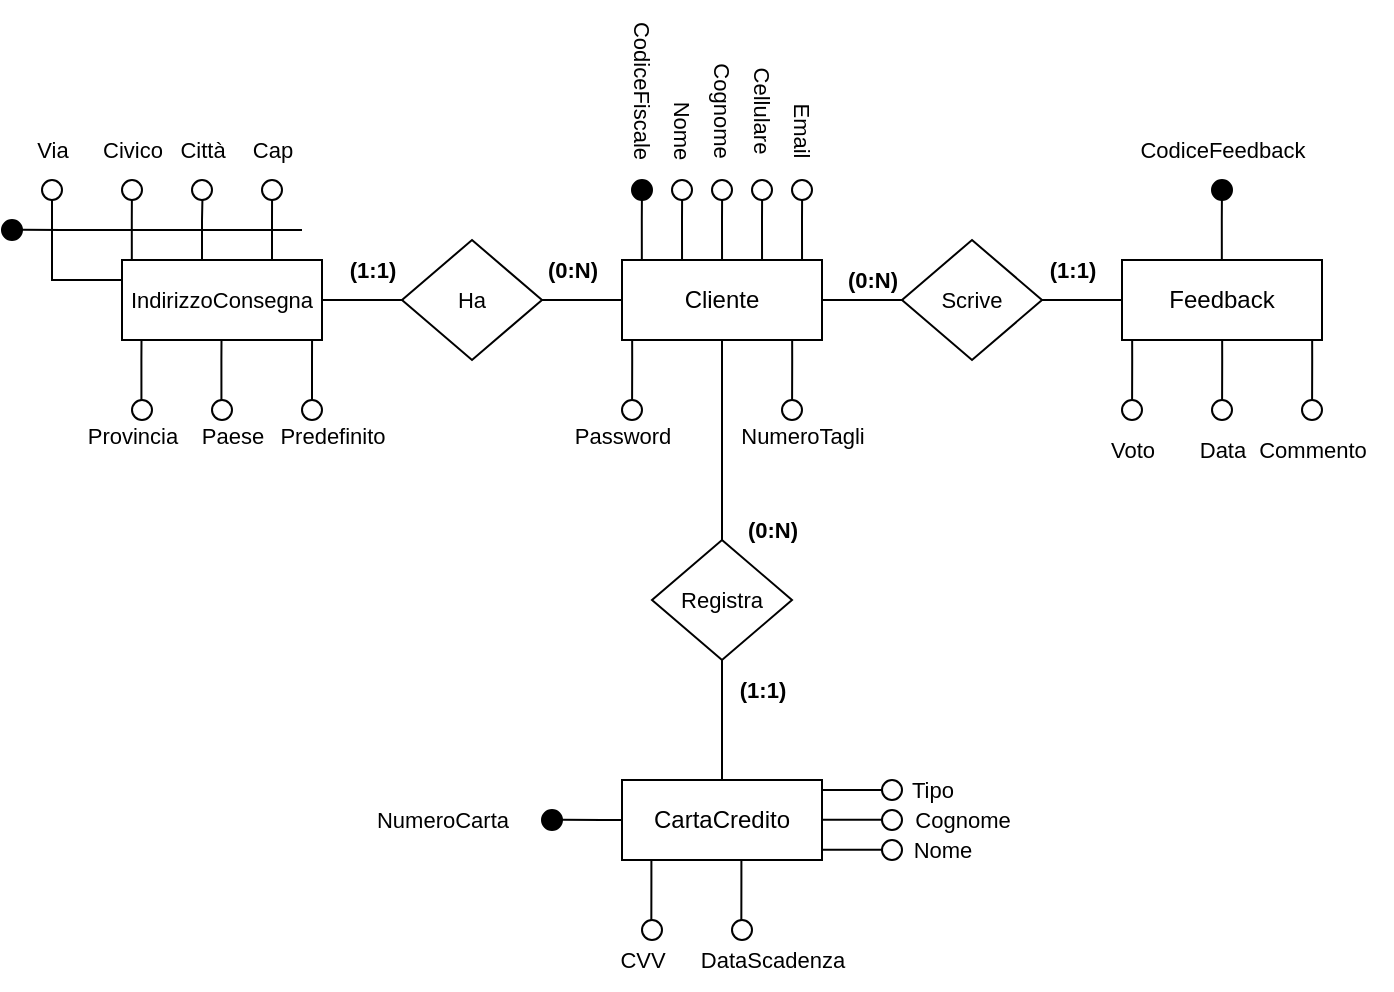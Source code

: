 <mxfile version="25.0.3">
  <diagram name="Page-1" id="EHbDZYoHjk3vQe8Ejhvv">
    <mxGraphModel dx="1175" dy="612" grid="1" gridSize="10" guides="1" tooltips="1" connect="1" arrows="1" fold="1" page="1" pageScale="1" pageWidth="850" pageHeight="1100" math="0" shadow="0">
      <root>
        <mxCell id="0" />
        <mxCell id="1" parent="0" />
        <mxCell id="3pYKi4AClHYdLQsbnEup-11" style="edgeStyle=orthogonalEdgeStyle;shape=connector;rounded=0;orthogonalLoop=1;jettySize=auto;html=1;exitX=0.5;exitY=1;exitDx=0;exitDy=0;entryX=0.5;entryY=0;entryDx=0;entryDy=0;strokeColor=default;align=center;verticalAlign=middle;fontFamily=Helvetica;fontSize=11;fontColor=default;labelBackgroundColor=default;endArrow=none;endFill=0;" parent="1" source="3pYKi4AClHYdLQsbnEup-1" target="3pYKi4AClHYdLQsbnEup-8" edge="1">
          <mxGeometry relative="1" as="geometry" />
        </mxCell>
        <mxCell id="3pYKi4AClHYdLQsbnEup-13" style="edgeStyle=orthogonalEdgeStyle;shape=connector;rounded=0;orthogonalLoop=1;jettySize=auto;html=1;exitX=1;exitY=0.5;exitDx=0;exitDy=0;entryX=0;entryY=0.5;entryDx=0;entryDy=0;strokeColor=default;align=center;verticalAlign=middle;fontFamily=Helvetica;fontSize=11;fontColor=default;labelBackgroundColor=default;endArrow=none;endFill=0;" parent="1" source="3pYKi4AClHYdLQsbnEup-1" target="3pYKi4AClHYdLQsbnEup-7" edge="1">
          <mxGeometry relative="1" as="geometry" />
        </mxCell>
        <mxCell id="3pYKi4AClHYdLQsbnEup-1" value="Cliente" style="whiteSpace=wrap;html=1;align=center;" parent="1" vertex="1">
          <mxGeometry x="320" y="200" width="100" height="40" as="geometry" />
        </mxCell>
        <mxCell id="3pYKi4AClHYdLQsbnEup-14" style="edgeStyle=orthogonalEdgeStyle;shape=connector;rounded=0;orthogonalLoop=1;jettySize=auto;html=1;exitX=0;exitY=0.5;exitDx=0;exitDy=0;entryX=1;entryY=0.5;entryDx=0;entryDy=0;strokeColor=default;align=center;verticalAlign=middle;fontFamily=Helvetica;fontSize=11;fontColor=default;labelBackgroundColor=default;endArrow=none;endFill=0;" parent="1" source="3pYKi4AClHYdLQsbnEup-3" target="3pYKi4AClHYdLQsbnEup-7" edge="1">
          <mxGeometry relative="1" as="geometry" />
        </mxCell>
        <mxCell id="3pYKi4AClHYdLQsbnEup-3" value="Feedback" style="whiteSpace=wrap;html=1;align=center;" parent="1" vertex="1">
          <mxGeometry x="570" y="200" width="100" height="40" as="geometry" />
        </mxCell>
        <mxCell id="3pYKi4AClHYdLQsbnEup-114" style="edgeStyle=orthogonalEdgeStyle;shape=connector;rounded=0;orthogonalLoop=1;jettySize=auto;html=1;strokeColor=default;align=center;verticalAlign=middle;fontFamily=Helvetica;fontSize=11;fontColor=default;labelBackgroundColor=default;endArrow=none;endFill=0;" parent="1" edge="1">
          <mxGeometry relative="1" as="geometry">
            <mxPoint x="450.0" y="465" as="targetPoint" />
            <mxPoint x="420" y="465" as="sourcePoint" />
          </mxGeometry>
        </mxCell>
        <mxCell id="3pYKi4AClHYdLQsbnEup-5" value="CartaCredito" style="whiteSpace=wrap;html=1;align=center;" parent="1" vertex="1">
          <mxGeometry x="320" y="460" width="100" height="40" as="geometry" />
        </mxCell>
        <mxCell id="3pYKi4AClHYdLQsbnEup-16" style="edgeStyle=orthogonalEdgeStyle;shape=connector;rounded=0;orthogonalLoop=1;jettySize=auto;html=1;exitX=1;exitY=0.5;exitDx=0;exitDy=0;entryX=0;entryY=0.5;entryDx=0;entryDy=0;strokeColor=default;align=center;verticalAlign=middle;fontFamily=Helvetica;fontSize=11;fontColor=default;labelBackgroundColor=default;endArrow=none;endFill=0;" parent="1" source="3pYKi4AClHYdLQsbnEup-6" target="3pYKi4AClHYdLQsbnEup-9" edge="1">
          <mxGeometry relative="1" as="geometry" />
        </mxCell>
        <mxCell id="3pYKi4AClHYdLQsbnEup-34" style="edgeStyle=orthogonalEdgeStyle;shape=connector;rounded=0;orthogonalLoop=1;jettySize=auto;html=1;exitX=0.25;exitY=0;exitDx=0;exitDy=0;strokeColor=default;align=center;verticalAlign=middle;fontFamily=Helvetica;fontSize=11;fontColor=default;labelBackgroundColor=default;endArrow=none;endFill=0;" parent="1" edge="1">
          <mxGeometry relative="1" as="geometry">
            <mxPoint x="74.94" y="170" as="targetPoint" />
            <mxPoint x="74.91" y="200" as="sourcePoint" />
            <Array as="points">
              <mxPoint x="74.91" y="180" />
              <mxPoint x="74.91" y="180" />
            </Array>
          </mxGeometry>
        </mxCell>
        <mxCell id="3pYKi4AClHYdLQsbnEup-44" style="edgeStyle=orthogonalEdgeStyle;shape=connector;rounded=0;orthogonalLoop=1;jettySize=auto;html=1;strokeColor=default;align=center;verticalAlign=middle;fontFamily=Helvetica;fontSize=11;fontColor=default;labelBackgroundColor=default;endArrow=none;endFill=0;" parent="1" edge="1">
          <mxGeometry relative="1" as="geometry">
            <mxPoint x="20" y="184.89" as="targetPoint" />
            <mxPoint x="160" y="185" as="sourcePoint" />
            <Array as="points">
              <mxPoint x="40" y="184.97" />
              <mxPoint x="40" y="184.97" />
            </Array>
          </mxGeometry>
        </mxCell>
        <mxCell id="oQ1-Iz_HOix8qJLQx5Vo-3" style="edgeStyle=orthogonalEdgeStyle;shape=connector;rounded=0;orthogonalLoop=1;jettySize=auto;html=1;exitX=0;exitY=0.25;exitDx=0;exitDy=0;entryX=0.5;entryY=1;entryDx=0;entryDy=0;strokeColor=default;align=center;verticalAlign=middle;fontFamily=Helvetica;fontSize=11;fontColor=default;labelBackgroundColor=default;endArrow=none;endFill=0;" edge="1" parent="1" source="3pYKi4AClHYdLQsbnEup-6" target="oQ1-Iz_HOix8qJLQx5Vo-2">
          <mxGeometry relative="1" as="geometry" />
        </mxCell>
        <mxCell id="3pYKi4AClHYdLQsbnEup-6" value="&lt;font style=&quot;font-size: 11px;&quot;&gt;IndirizzoConsegna&lt;/font&gt;" style="whiteSpace=wrap;html=1;align=center;" parent="1" vertex="1">
          <mxGeometry x="70" y="200" width="100" height="40" as="geometry" />
        </mxCell>
        <mxCell id="3pYKi4AClHYdLQsbnEup-7" value="Scrive" style="shape=rhombus;perimeter=rhombusPerimeter;whiteSpace=wrap;html=1;align=center;fontFamily=Helvetica;fontSize=11;fontColor=default;labelBackgroundColor=default;" parent="1" vertex="1">
          <mxGeometry x="460" y="190" width="70" height="60" as="geometry" />
        </mxCell>
        <mxCell id="3pYKi4AClHYdLQsbnEup-12" style="edgeStyle=orthogonalEdgeStyle;shape=connector;rounded=0;orthogonalLoop=1;jettySize=auto;html=1;exitX=0.5;exitY=1;exitDx=0;exitDy=0;entryX=0.5;entryY=0;entryDx=0;entryDy=0;strokeColor=default;align=center;verticalAlign=middle;fontFamily=Helvetica;fontSize=11;fontColor=default;labelBackgroundColor=default;endArrow=none;endFill=0;" parent="1" source="3pYKi4AClHYdLQsbnEup-8" target="3pYKi4AClHYdLQsbnEup-5" edge="1">
          <mxGeometry relative="1" as="geometry" />
        </mxCell>
        <mxCell id="3pYKi4AClHYdLQsbnEup-8" value="Registra" style="shape=rhombus;perimeter=rhombusPerimeter;whiteSpace=wrap;html=1;align=center;fontFamily=Helvetica;fontSize=11;fontColor=default;labelBackgroundColor=default;" parent="1" vertex="1">
          <mxGeometry x="335" y="340" width="70" height="60" as="geometry" />
        </mxCell>
        <mxCell id="3pYKi4AClHYdLQsbnEup-15" style="edgeStyle=orthogonalEdgeStyle;shape=connector;rounded=0;orthogonalLoop=1;jettySize=auto;html=1;exitX=1;exitY=0.5;exitDx=0;exitDy=0;entryX=0;entryY=0.5;entryDx=0;entryDy=0;strokeColor=default;align=center;verticalAlign=middle;fontFamily=Helvetica;fontSize=11;fontColor=default;labelBackgroundColor=default;endArrow=none;endFill=0;" parent="1" source="3pYKi4AClHYdLQsbnEup-9" target="3pYKi4AClHYdLQsbnEup-1" edge="1">
          <mxGeometry relative="1" as="geometry" />
        </mxCell>
        <mxCell id="3pYKi4AClHYdLQsbnEup-9" value="Ha" style="shape=rhombus;perimeter=rhombusPerimeter;whiteSpace=wrap;html=1;align=center;fontFamily=Helvetica;fontSize=11;fontColor=default;labelBackgroundColor=default;" parent="1" vertex="1">
          <mxGeometry x="210" y="190" width="70" height="60" as="geometry" />
        </mxCell>
        <mxCell id="3pYKi4AClHYdLQsbnEup-23" value="(0:N)" style="text;html=1;align=center;verticalAlign=middle;resizable=0;points=[];autosize=1;strokeColor=none;fillColor=none;fontFamily=Helvetica;fontSize=11;fontColor=default;labelBackgroundColor=default;fontStyle=1" parent="1" vertex="1">
          <mxGeometry x="270" y="190" width="50" height="30" as="geometry" />
        </mxCell>
        <mxCell id="3pYKi4AClHYdLQsbnEup-24" value="(1:1)" style="text;html=1;align=center;verticalAlign=middle;resizable=0;points=[];autosize=1;strokeColor=none;fillColor=none;fontFamily=Helvetica;fontSize=11;fontColor=default;labelBackgroundColor=default;fontStyle=1" parent="1" vertex="1">
          <mxGeometry x="170" y="190" width="50" height="30" as="geometry" />
        </mxCell>
        <mxCell id="3pYKi4AClHYdLQsbnEup-25" value="(0:N)" style="text;html=1;align=center;verticalAlign=middle;resizable=0;points=[];autosize=1;strokeColor=none;fillColor=none;fontFamily=Helvetica;fontSize=11;fontColor=default;labelBackgroundColor=default;fontStyle=1" parent="1" vertex="1">
          <mxGeometry x="420" y="195" width="50" height="30" as="geometry" />
        </mxCell>
        <mxCell id="3pYKi4AClHYdLQsbnEup-26" value="(1:1)" style="text;html=1;align=center;verticalAlign=middle;resizable=0;points=[];autosize=1;strokeColor=none;fillColor=none;fontFamily=Helvetica;fontSize=11;fontColor=default;labelBackgroundColor=default;fontStyle=1" parent="1" vertex="1">
          <mxGeometry x="520" y="190" width="50" height="30" as="geometry" />
        </mxCell>
        <mxCell id="3pYKi4AClHYdLQsbnEup-27" value="(0:N)" style="text;html=1;align=center;verticalAlign=middle;resizable=0;points=[];autosize=1;strokeColor=none;fillColor=none;fontFamily=Helvetica;fontSize=11;fontColor=default;labelBackgroundColor=default;fontStyle=1" parent="1" vertex="1">
          <mxGeometry x="370" y="320" width="50" height="30" as="geometry" />
        </mxCell>
        <mxCell id="3pYKi4AClHYdLQsbnEup-28" value="(1:1)" style="text;html=1;align=center;verticalAlign=middle;resizable=0;points=[];autosize=1;strokeColor=none;fillColor=none;fontFamily=Helvetica;fontSize=11;fontColor=default;labelBackgroundColor=default;fontStyle=1" parent="1" vertex="1">
          <mxGeometry x="365" y="400" width="50" height="30" as="geometry" />
        </mxCell>
        <mxCell id="3pYKi4AClHYdLQsbnEup-35" style="edgeStyle=orthogonalEdgeStyle;shape=connector;rounded=0;orthogonalLoop=1;jettySize=auto;html=1;exitX=0.25;exitY=0;exitDx=0;exitDy=0;strokeColor=default;align=center;verticalAlign=middle;fontFamily=Helvetica;fontSize=11;fontColor=default;labelBackgroundColor=default;endArrow=none;endFill=0;" parent="1" edge="1">
          <mxGeometry relative="1" as="geometry">
            <mxPoint x="110.21" y="170" as="targetPoint" />
            <mxPoint x="110" y="200" as="sourcePoint" />
            <Array as="points">
              <mxPoint x="110.21" y="180" />
              <mxPoint x="110.21" y="180" />
            </Array>
          </mxGeometry>
        </mxCell>
        <mxCell id="3pYKi4AClHYdLQsbnEup-37" style="edgeStyle=orthogonalEdgeStyle;shape=connector;rounded=0;orthogonalLoop=1;jettySize=auto;html=1;exitX=0.25;exitY=0;exitDx=0;exitDy=0;strokeColor=default;align=center;verticalAlign=middle;fontFamily=Helvetica;fontSize=11;fontColor=default;labelBackgroundColor=default;endArrow=none;endFill=0;" parent="1" edge="1">
          <mxGeometry relative="1" as="geometry">
            <mxPoint x="145.03" y="170" as="targetPoint" />
            <mxPoint x="145.0" y="200" as="sourcePoint" />
            <Array as="points">
              <mxPoint x="145.21" y="180" />
              <mxPoint x="145.21" y="180" />
            </Array>
          </mxGeometry>
        </mxCell>
        <mxCell id="3pYKi4AClHYdLQsbnEup-39" value="" style="ellipse;whiteSpace=wrap;html=1;aspect=fixed;fontFamily=Helvetica;fontSize=11;fontColor=default;labelBackgroundColor=default;" parent="1" vertex="1">
          <mxGeometry x="105" y="160" width="10" height="10" as="geometry" />
        </mxCell>
        <mxCell id="3pYKi4AClHYdLQsbnEup-40" value="" style="ellipse;whiteSpace=wrap;html=1;aspect=fixed;fontFamily=Helvetica;fontSize=11;fontColor=default;labelBackgroundColor=default;fillColor=#000000;" parent="1" vertex="1">
          <mxGeometry x="10" y="180" width="10" height="10" as="geometry" />
        </mxCell>
        <mxCell id="3pYKi4AClHYdLQsbnEup-41" value="" style="ellipse;whiteSpace=wrap;html=1;aspect=fixed;fontFamily=Helvetica;fontSize=11;fontColor=default;labelBackgroundColor=default;" parent="1" vertex="1">
          <mxGeometry x="140" y="160" width="10" height="10" as="geometry" />
        </mxCell>
        <mxCell id="3pYKi4AClHYdLQsbnEup-46" value="" style="ellipse;whiteSpace=wrap;html=1;aspect=fixed;fontFamily=Helvetica;fontSize=11;fontColor=default;labelBackgroundColor=default;" parent="1" vertex="1">
          <mxGeometry x="70" y="160" width="10" height="10" as="geometry" />
        </mxCell>
        <mxCell id="3pYKi4AClHYdLQsbnEup-47" value="Via" style="text;html=1;align=center;verticalAlign=middle;resizable=0;points=[];autosize=1;strokeColor=none;fillColor=none;fontFamily=Helvetica;fontSize=11;fontColor=default;labelBackgroundColor=default;" parent="1" vertex="1">
          <mxGeometry x="15" y="130" width="40" height="30" as="geometry" />
        </mxCell>
        <mxCell id="3pYKi4AClHYdLQsbnEup-48" value="Civico" style="text;html=1;align=center;verticalAlign=middle;resizable=0;points=[];autosize=1;strokeColor=none;fillColor=none;fontFamily=Helvetica;fontSize=11;fontColor=default;labelBackgroundColor=default;" parent="1" vertex="1">
          <mxGeometry x="50" y="130" width="50" height="30" as="geometry" />
        </mxCell>
        <mxCell id="3pYKi4AClHYdLQsbnEup-49" value="Cap" style="text;html=1;align=center;verticalAlign=middle;resizable=0;points=[];autosize=1;strokeColor=none;fillColor=none;fontFamily=Helvetica;fontSize=11;fontColor=default;labelBackgroundColor=default;" parent="1" vertex="1">
          <mxGeometry x="125" y="130" width="40" height="30" as="geometry" />
        </mxCell>
        <mxCell id="3pYKi4AClHYdLQsbnEup-50" style="edgeStyle=orthogonalEdgeStyle;shape=connector;rounded=0;orthogonalLoop=1;jettySize=auto;html=1;exitX=0.25;exitY=0;exitDx=0;exitDy=0;strokeColor=default;align=center;verticalAlign=middle;fontFamily=Helvetica;fontSize=11;fontColor=default;labelBackgroundColor=default;endArrow=none;endFill=0;" parent="1" edge="1">
          <mxGeometry relative="1" as="geometry">
            <mxPoint x="79.75" y="240" as="targetPoint" />
            <mxPoint x="79.72" y="270" as="sourcePoint" />
            <Array as="points">
              <mxPoint x="79.72" y="250" />
              <mxPoint x="79.72" y="250" />
            </Array>
          </mxGeometry>
        </mxCell>
        <mxCell id="3pYKi4AClHYdLQsbnEup-51" value="" style="ellipse;whiteSpace=wrap;html=1;aspect=fixed;fontFamily=Helvetica;fontSize=11;fontColor=default;labelBackgroundColor=default;" parent="1" vertex="1">
          <mxGeometry x="75" y="270" width="10" height="10" as="geometry" />
        </mxCell>
        <mxCell id="3pYKi4AClHYdLQsbnEup-53" value="Paese" style="text;html=1;align=center;verticalAlign=middle;resizable=0;points=[];autosize=1;strokeColor=none;fillColor=none;fontFamily=Helvetica;fontSize=11;fontColor=default;labelBackgroundColor=default;" parent="1" vertex="1">
          <mxGeometry x="100" y="273" width="50" height="30" as="geometry" />
        </mxCell>
        <mxCell id="3pYKi4AClHYdLQsbnEup-57" style="edgeStyle=orthogonalEdgeStyle;shape=connector;rounded=0;orthogonalLoop=1;jettySize=auto;html=1;exitX=0.25;exitY=0;exitDx=0;exitDy=0;strokeColor=default;align=center;verticalAlign=middle;fontFamily=Helvetica;fontSize=11;fontColor=default;labelBackgroundColor=default;endArrow=none;endFill=0;" parent="1" edge="1">
          <mxGeometry relative="1" as="geometry">
            <mxPoint x="165.03" y="240" as="targetPoint" />
            <mxPoint x="165" y="270" as="sourcePoint" />
            <Array as="points">
              <mxPoint x="165" y="250" />
              <mxPoint x="165" y="250" />
            </Array>
          </mxGeometry>
        </mxCell>
        <mxCell id="3pYKi4AClHYdLQsbnEup-58" value="" style="ellipse;whiteSpace=wrap;html=1;aspect=fixed;fontFamily=Helvetica;fontSize=11;fontColor=default;labelBackgroundColor=default;" parent="1" vertex="1">
          <mxGeometry x="160" y="270" width="10" height="10" as="geometry" />
        </mxCell>
        <mxCell id="3pYKi4AClHYdLQsbnEup-59" value="Provincia" style="text;html=1;align=center;verticalAlign=middle;resizable=0;points=[];autosize=1;strokeColor=none;fillColor=none;fontFamily=Helvetica;fontSize=11;fontColor=default;labelBackgroundColor=default;" parent="1" vertex="1">
          <mxGeometry x="40" y="273" width="70" height="30" as="geometry" />
        </mxCell>
        <mxCell id="3pYKi4AClHYdLQsbnEup-61" value="" style="ellipse;whiteSpace=wrap;html=1;aspect=fixed;fontFamily=Helvetica;fontSize=11;fontColor=default;labelBackgroundColor=default;fillColor=#000000;" parent="1" vertex="1">
          <mxGeometry x="325" y="160" width="10" height="10" as="geometry" />
        </mxCell>
        <mxCell id="3pYKi4AClHYdLQsbnEup-62" style="edgeStyle=orthogonalEdgeStyle;shape=connector;rounded=0;orthogonalLoop=1;jettySize=auto;html=1;exitX=0.25;exitY=0;exitDx=0;exitDy=0;strokeColor=default;align=center;verticalAlign=middle;fontFamily=Helvetica;fontSize=11;fontColor=default;labelBackgroundColor=default;endArrow=none;endFill=0;" parent="1" edge="1">
          <mxGeometry relative="1" as="geometry">
            <mxPoint x="329.95" y="170" as="targetPoint" />
            <mxPoint x="329.92" y="200" as="sourcePoint" />
            <Array as="points">
              <mxPoint x="330.13" y="180" />
              <mxPoint x="330.13" y="180" />
            </Array>
          </mxGeometry>
        </mxCell>
        <mxCell id="3pYKi4AClHYdLQsbnEup-63" value="CodiceFiscale" style="text;html=1;align=center;verticalAlign=middle;resizable=0;points=[];autosize=1;strokeColor=none;fillColor=none;fontFamily=Helvetica;fontSize=11;fontColor=default;labelBackgroundColor=default;rotation=90;" parent="1" vertex="1">
          <mxGeometry x="285" y="100" width="90" height="30" as="geometry" />
        </mxCell>
        <mxCell id="3pYKi4AClHYdLQsbnEup-64" style="edgeStyle=orthogonalEdgeStyle;shape=connector;rounded=0;orthogonalLoop=1;jettySize=auto;html=1;exitX=0.25;exitY=0;exitDx=0;exitDy=0;strokeColor=default;align=center;verticalAlign=middle;fontFamily=Helvetica;fontSize=11;fontColor=default;labelBackgroundColor=default;endArrow=none;endFill=0;" parent="1" edge="1">
          <mxGeometry relative="1" as="geometry">
            <mxPoint x="350.05" y="170" as="targetPoint" />
            <mxPoint x="350.02" y="200" as="sourcePoint" />
            <Array as="points">
              <mxPoint x="350.23" y="180" />
              <mxPoint x="350.23" y="180" />
            </Array>
          </mxGeometry>
        </mxCell>
        <mxCell id="3pYKi4AClHYdLQsbnEup-66" value="" style="ellipse;whiteSpace=wrap;html=1;aspect=fixed;fontFamily=Helvetica;fontSize=11;fontColor=default;labelBackgroundColor=default;" parent="1" vertex="1">
          <mxGeometry x="345" y="160" width="10" height="10" as="geometry" />
        </mxCell>
        <mxCell id="3pYKi4AClHYdLQsbnEup-67" value="Nome" style="text;html=1;align=center;verticalAlign=middle;resizable=0;points=[];autosize=1;strokeColor=none;fillColor=none;fontFamily=Helvetica;fontSize=11;fontColor=default;labelBackgroundColor=default;rotation=90;" parent="1" vertex="1">
          <mxGeometry x="325" y="120" width="50" height="30" as="geometry" />
        </mxCell>
        <mxCell id="3pYKi4AClHYdLQsbnEup-68" style="edgeStyle=orthogonalEdgeStyle;shape=connector;rounded=0;orthogonalLoop=1;jettySize=auto;html=1;exitX=0.25;exitY=0;exitDx=0;exitDy=0;strokeColor=default;align=center;verticalAlign=middle;fontFamily=Helvetica;fontSize=11;fontColor=default;labelBackgroundColor=default;endArrow=none;endFill=0;" parent="1" edge="1">
          <mxGeometry relative="1" as="geometry">
            <mxPoint x="370.05" y="170" as="targetPoint" />
            <mxPoint x="370.02" y="200" as="sourcePoint" />
            <Array as="points">
              <mxPoint x="370.23" y="180" />
              <mxPoint x="370.23" y="180" />
            </Array>
          </mxGeometry>
        </mxCell>
        <mxCell id="3pYKi4AClHYdLQsbnEup-69" value="" style="ellipse;whiteSpace=wrap;html=1;aspect=fixed;fontFamily=Helvetica;fontSize=11;fontColor=default;labelBackgroundColor=default;" parent="1" vertex="1">
          <mxGeometry x="365" y="160" width="10" height="10" as="geometry" />
        </mxCell>
        <mxCell id="3pYKi4AClHYdLQsbnEup-70" value="Cognome" style="text;html=1;align=center;verticalAlign=middle;resizable=0;points=[];autosize=1;strokeColor=none;fillColor=none;fontFamily=Helvetica;fontSize=11;fontColor=default;labelBackgroundColor=default;rotation=90;" parent="1" vertex="1">
          <mxGeometry x="335" y="110" width="70" height="30" as="geometry" />
        </mxCell>
        <mxCell id="3pYKi4AClHYdLQsbnEup-72" style="edgeStyle=orthogonalEdgeStyle;shape=connector;rounded=0;orthogonalLoop=1;jettySize=auto;html=1;exitX=0.25;exitY=0;exitDx=0;exitDy=0;strokeColor=default;align=center;verticalAlign=middle;fontFamily=Helvetica;fontSize=11;fontColor=default;labelBackgroundColor=default;endArrow=none;endFill=0;" parent="1" edge="1">
          <mxGeometry relative="1" as="geometry">
            <mxPoint x="390.05" y="170" as="targetPoint" />
            <mxPoint x="390.02" y="200" as="sourcePoint" />
            <Array as="points">
              <mxPoint x="390.23" y="180" />
              <mxPoint x="390.23" y="180" />
            </Array>
          </mxGeometry>
        </mxCell>
        <mxCell id="3pYKi4AClHYdLQsbnEup-73" value="" style="ellipse;whiteSpace=wrap;html=1;aspect=fixed;fontFamily=Helvetica;fontSize=11;fontColor=default;labelBackgroundColor=default;" parent="1" vertex="1">
          <mxGeometry x="385" y="160" width="10" height="10" as="geometry" />
        </mxCell>
        <mxCell id="3pYKi4AClHYdLQsbnEup-74" value="Cellulare" style="text;html=1;align=center;verticalAlign=middle;resizable=0;points=[];autosize=1;strokeColor=none;fillColor=none;fontFamily=Helvetica;fontSize=11;fontColor=default;labelBackgroundColor=default;rotation=90;" parent="1" vertex="1">
          <mxGeometry x="355" y="110" width="70" height="30" as="geometry" />
        </mxCell>
        <mxCell id="3pYKi4AClHYdLQsbnEup-75" style="edgeStyle=orthogonalEdgeStyle;shape=connector;rounded=0;orthogonalLoop=1;jettySize=auto;html=1;exitX=0.25;exitY=0;exitDx=0;exitDy=0;strokeColor=default;align=center;verticalAlign=middle;fontFamily=Helvetica;fontSize=11;fontColor=default;labelBackgroundColor=default;endArrow=none;endFill=0;" parent="1" edge="1">
          <mxGeometry relative="1" as="geometry">
            <mxPoint x="410.05" y="170" as="targetPoint" />
            <mxPoint x="410.02" y="200" as="sourcePoint" />
            <Array as="points">
              <mxPoint x="410.23" y="180" />
              <mxPoint x="410.23" y="180" />
            </Array>
          </mxGeometry>
        </mxCell>
        <mxCell id="3pYKi4AClHYdLQsbnEup-76" value="" style="ellipse;whiteSpace=wrap;html=1;aspect=fixed;fontFamily=Helvetica;fontSize=11;fontColor=default;labelBackgroundColor=default;" parent="1" vertex="1">
          <mxGeometry x="405" y="160" width="10" height="10" as="geometry" />
        </mxCell>
        <mxCell id="3pYKi4AClHYdLQsbnEup-77" value="Email" style="text;html=1;align=center;verticalAlign=middle;resizable=0;points=[];autosize=1;strokeColor=none;fillColor=none;fontFamily=Helvetica;fontSize=11;fontColor=default;labelBackgroundColor=default;rotation=90;" parent="1" vertex="1">
          <mxGeometry x="385" y="120" width="50" height="30" as="geometry" />
        </mxCell>
        <mxCell id="3pYKi4AClHYdLQsbnEup-78" style="edgeStyle=orthogonalEdgeStyle;shape=connector;rounded=0;orthogonalLoop=1;jettySize=auto;html=1;exitX=0.25;exitY=0;exitDx=0;exitDy=0;strokeColor=default;align=center;verticalAlign=middle;fontFamily=Helvetica;fontSize=11;fontColor=default;labelBackgroundColor=default;endArrow=none;endFill=0;" parent="1" edge="1">
          <mxGeometry relative="1" as="geometry">
            <mxPoint x="325.08" y="240" as="targetPoint" />
            <mxPoint x="325.05" y="270" as="sourcePoint" />
            <Array as="points">
              <mxPoint x="325.26" y="250" />
              <mxPoint x="325.26" y="250" />
            </Array>
          </mxGeometry>
        </mxCell>
        <mxCell id="3pYKi4AClHYdLQsbnEup-79" value="" style="ellipse;whiteSpace=wrap;html=1;aspect=fixed;fontFamily=Helvetica;fontSize=11;fontColor=default;labelBackgroundColor=default;" parent="1" vertex="1">
          <mxGeometry x="320" y="270" width="10" height="10" as="geometry" />
        </mxCell>
        <mxCell id="3pYKi4AClHYdLQsbnEup-80" value="Password" style="text;html=1;align=center;verticalAlign=middle;resizable=0;points=[];autosize=1;strokeColor=none;fillColor=none;fontFamily=Helvetica;fontSize=11;fontColor=default;labelBackgroundColor=default;" parent="1" vertex="1">
          <mxGeometry x="285" y="273" width="70" height="30" as="geometry" />
        </mxCell>
        <mxCell id="3pYKi4AClHYdLQsbnEup-87" style="edgeStyle=orthogonalEdgeStyle;shape=connector;rounded=0;orthogonalLoop=1;jettySize=auto;html=1;exitX=0.25;exitY=0;exitDx=0;exitDy=0;strokeColor=default;align=center;verticalAlign=middle;fontFamily=Helvetica;fontSize=11;fontColor=default;labelBackgroundColor=default;endArrow=none;endFill=0;" parent="1" edge="1">
          <mxGeometry relative="1" as="geometry">
            <mxPoint x="405.08" y="240" as="targetPoint" />
            <mxPoint x="405.05" y="270" as="sourcePoint" />
            <Array as="points">
              <mxPoint x="405.26" y="250" />
              <mxPoint x="405.26" y="250" />
            </Array>
          </mxGeometry>
        </mxCell>
        <mxCell id="3pYKi4AClHYdLQsbnEup-88" value="" style="ellipse;whiteSpace=wrap;html=1;aspect=fixed;fontFamily=Helvetica;fontSize=11;fontColor=default;labelBackgroundColor=default;" parent="1" vertex="1">
          <mxGeometry x="400" y="270" width="10" height="10" as="geometry" />
        </mxCell>
        <mxCell id="3pYKi4AClHYdLQsbnEup-89" value="NumeroTagli" style="text;html=1;align=center;verticalAlign=middle;resizable=0;points=[];autosize=1;strokeColor=none;fillColor=none;fontFamily=Helvetica;fontSize=11;fontColor=default;labelBackgroundColor=default;" parent="1" vertex="1">
          <mxGeometry x="370" y="273" width="80" height="30" as="geometry" />
        </mxCell>
        <mxCell id="3pYKi4AClHYdLQsbnEup-90" style="edgeStyle=orthogonalEdgeStyle;shape=connector;rounded=0;orthogonalLoop=1;jettySize=auto;html=1;exitX=0.25;exitY=0;exitDx=0;exitDy=0;strokeColor=default;align=center;verticalAlign=middle;fontFamily=Helvetica;fontSize=11;fontColor=default;labelBackgroundColor=default;endArrow=none;endFill=0;" parent="1" edge="1">
          <mxGeometry relative="1" as="geometry">
            <mxPoint x="575.08" y="240" as="targetPoint" />
            <mxPoint x="575.05" y="270" as="sourcePoint" />
            <Array as="points">
              <mxPoint x="575.26" y="250" />
              <mxPoint x="575.26" y="250" />
            </Array>
          </mxGeometry>
        </mxCell>
        <mxCell id="3pYKi4AClHYdLQsbnEup-91" value="" style="ellipse;whiteSpace=wrap;html=1;aspect=fixed;fontFamily=Helvetica;fontSize=11;fontColor=default;labelBackgroundColor=default;" parent="1" vertex="1">
          <mxGeometry x="570" y="270" width="10" height="10" as="geometry" />
        </mxCell>
        <mxCell id="3pYKi4AClHYdLQsbnEup-92" value="Voto" style="text;html=1;align=center;verticalAlign=middle;resizable=0;points=[];autosize=1;strokeColor=none;fillColor=none;fontFamily=Helvetica;fontSize=11;fontColor=default;labelBackgroundColor=default;" parent="1" vertex="1">
          <mxGeometry x="550" y="280" width="50" height="30" as="geometry" />
        </mxCell>
        <mxCell id="3pYKi4AClHYdLQsbnEup-93" style="edgeStyle=orthogonalEdgeStyle;shape=connector;rounded=0;orthogonalLoop=1;jettySize=auto;html=1;exitX=0.25;exitY=0;exitDx=0;exitDy=0;strokeColor=default;align=center;verticalAlign=middle;fontFamily=Helvetica;fontSize=11;fontColor=default;labelBackgroundColor=default;endArrow=none;endFill=0;" parent="1" edge="1">
          <mxGeometry relative="1" as="geometry">
            <mxPoint x="620.08" y="240" as="targetPoint" />
            <mxPoint x="620.05" y="270" as="sourcePoint" />
            <Array as="points">
              <mxPoint x="620.26" y="250" />
              <mxPoint x="620.26" y="250" />
            </Array>
          </mxGeometry>
        </mxCell>
        <mxCell id="3pYKi4AClHYdLQsbnEup-94" value="" style="ellipse;whiteSpace=wrap;html=1;aspect=fixed;fontFamily=Helvetica;fontSize=11;fontColor=default;labelBackgroundColor=default;" parent="1" vertex="1">
          <mxGeometry x="615" y="270" width="10" height="10" as="geometry" />
        </mxCell>
        <mxCell id="3pYKi4AClHYdLQsbnEup-95" value="Data" style="text;html=1;align=center;verticalAlign=middle;resizable=0;points=[];autosize=1;strokeColor=none;fillColor=none;fontFamily=Helvetica;fontSize=11;fontColor=default;labelBackgroundColor=default;" parent="1" vertex="1">
          <mxGeometry x="595" y="280" width="50" height="30" as="geometry" />
        </mxCell>
        <mxCell id="3pYKi4AClHYdLQsbnEup-96" style="edgeStyle=orthogonalEdgeStyle;shape=connector;rounded=0;orthogonalLoop=1;jettySize=auto;html=1;exitX=0.25;exitY=0;exitDx=0;exitDy=0;strokeColor=default;align=center;verticalAlign=middle;fontFamily=Helvetica;fontSize=11;fontColor=default;labelBackgroundColor=default;endArrow=none;endFill=0;" parent="1" edge="1">
          <mxGeometry relative="1" as="geometry">
            <mxPoint x="665.08" y="240" as="targetPoint" />
            <mxPoint x="665.05" y="270" as="sourcePoint" />
            <Array as="points">
              <mxPoint x="665.26" y="250" />
              <mxPoint x="665.26" y="250" />
            </Array>
          </mxGeometry>
        </mxCell>
        <mxCell id="3pYKi4AClHYdLQsbnEup-97" value="" style="ellipse;whiteSpace=wrap;html=1;aspect=fixed;fontFamily=Helvetica;fontSize=11;fontColor=default;labelBackgroundColor=default;" parent="1" vertex="1">
          <mxGeometry x="660" y="270" width="10" height="10" as="geometry" />
        </mxCell>
        <mxCell id="3pYKi4AClHYdLQsbnEup-98" value="Commento" style="text;html=1;align=center;verticalAlign=middle;resizable=0;points=[];autosize=1;strokeColor=none;fillColor=none;fontFamily=Helvetica;fontSize=11;fontColor=default;labelBackgroundColor=default;" parent="1" vertex="1">
          <mxGeometry x="625" y="280" width="80" height="30" as="geometry" />
        </mxCell>
        <mxCell id="3pYKi4AClHYdLQsbnEup-99" value="" style="ellipse;whiteSpace=wrap;html=1;aspect=fixed;fontFamily=Helvetica;fontSize=11;fontColor=default;labelBackgroundColor=default;fillColor=#000000;" parent="1" vertex="1">
          <mxGeometry x="615" y="160" width="10" height="10" as="geometry" />
        </mxCell>
        <mxCell id="3pYKi4AClHYdLQsbnEup-100" style="edgeStyle=orthogonalEdgeStyle;shape=connector;rounded=0;orthogonalLoop=1;jettySize=auto;html=1;exitX=0.25;exitY=0;exitDx=0;exitDy=0;strokeColor=default;align=center;verticalAlign=middle;fontFamily=Helvetica;fontSize=11;fontColor=default;labelBackgroundColor=default;endArrow=none;endFill=0;" parent="1" edge="1">
          <mxGeometry relative="1" as="geometry">
            <mxPoint x="619.95" y="170" as="targetPoint" />
            <mxPoint x="619.92" y="200" as="sourcePoint" />
            <Array as="points">
              <mxPoint x="620.13" y="180" />
              <mxPoint x="620.13" y="180" />
            </Array>
          </mxGeometry>
        </mxCell>
        <mxCell id="3pYKi4AClHYdLQsbnEup-101" value="CodiceFeedback" style="text;html=1;align=center;verticalAlign=middle;resizable=0;points=[];autosize=1;strokeColor=none;fillColor=none;fontFamily=Helvetica;fontSize=11;fontColor=default;labelBackgroundColor=default;" parent="1" vertex="1">
          <mxGeometry x="565" y="130" width="110" height="30" as="geometry" />
        </mxCell>
        <mxCell id="3pYKi4AClHYdLQsbnEup-106" style="edgeStyle=orthogonalEdgeStyle;shape=connector;rounded=0;orthogonalLoop=1;jettySize=auto;html=1;exitX=0;exitY=0.25;exitDx=0;exitDy=0;strokeColor=default;align=center;verticalAlign=middle;fontFamily=Helvetica;fontSize=11;fontColor=default;labelBackgroundColor=default;endArrow=none;endFill=0;" parent="1" edge="1">
          <mxGeometry relative="1" as="geometry">
            <mxPoint x="290" y="479.89" as="targetPoint" />
            <mxPoint x="320" y="479.97" as="sourcePoint" />
            <Array as="points">
              <mxPoint x="310" y="479.97" />
              <mxPoint x="310" y="479.97" />
            </Array>
          </mxGeometry>
        </mxCell>
        <mxCell id="3pYKi4AClHYdLQsbnEup-107" value="" style="ellipse;whiteSpace=wrap;html=1;aspect=fixed;fontFamily=Helvetica;fontSize=11;fontColor=default;labelBackgroundColor=default;fillColor=#000000;" parent="1" vertex="1">
          <mxGeometry x="280" y="475" width="10" height="10" as="geometry" />
        </mxCell>
        <mxCell id="3pYKi4AClHYdLQsbnEup-108" value="NumeroCarta" style="text;html=1;align=center;verticalAlign=middle;resizable=0;points=[];autosize=1;strokeColor=none;fillColor=none;fontFamily=Helvetica;fontSize=11;fontColor=default;labelBackgroundColor=default;" parent="1" vertex="1">
          <mxGeometry x="185" y="465" width="90" height="30" as="geometry" />
        </mxCell>
        <mxCell id="3pYKi4AClHYdLQsbnEup-111" style="edgeStyle=orthogonalEdgeStyle;shape=connector;rounded=0;orthogonalLoop=1;jettySize=auto;html=1;exitX=0.25;exitY=0;exitDx=0;exitDy=0;strokeColor=default;align=center;verticalAlign=middle;fontFamily=Helvetica;fontSize=11;fontColor=default;labelBackgroundColor=default;endArrow=none;endFill=0;" parent="1" edge="1">
          <mxGeometry relative="1" as="geometry">
            <mxPoint x="379.7" y="500" as="targetPoint" />
            <mxPoint x="379.67" y="530" as="sourcePoint" />
            <Array as="points">
              <mxPoint x="379.67" y="510" />
              <mxPoint x="379.67" y="510" />
            </Array>
          </mxGeometry>
        </mxCell>
        <mxCell id="3pYKi4AClHYdLQsbnEup-112" value="" style="ellipse;whiteSpace=wrap;html=1;aspect=fixed;fontFamily=Helvetica;fontSize=11;fontColor=default;labelBackgroundColor=default;" parent="1" vertex="1">
          <mxGeometry x="375" y="530" width="10" height="10" as="geometry" />
        </mxCell>
        <mxCell id="3pYKi4AClHYdLQsbnEup-113" value="CVV" style="text;html=1;align=center;verticalAlign=middle;resizable=0;points=[];autosize=1;strokeColor=none;fillColor=none;fontFamily=Helvetica;fontSize=11;fontColor=default;labelBackgroundColor=default;" parent="1" vertex="1">
          <mxGeometry x="305" y="535" width="50" height="30" as="geometry" />
        </mxCell>
        <mxCell id="3pYKi4AClHYdLQsbnEup-115" value="" style="ellipse;whiteSpace=wrap;html=1;aspect=fixed;fontFamily=Helvetica;fontSize=11;fontColor=default;labelBackgroundColor=default;" parent="1" vertex="1">
          <mxGeometry x="450" y="460" width="10" height="10" as="geometry" />
        </mxCell>
        <mxCell id="3pYKi4AClHYdLQsbnEup-116" value="Tipo" style="text;html=1;align=center;verticalAlign=middle;resizable=0;points=[];autosize=1;strokeColor=none;fillColor=none;fontFamily=Helvetica;fontSize=11;fontColor=default;labelBackgroundColor=default;" parent="1" vertex="1">
          <mxGeometry x="455" y="450" width="40" height="30" as="geometry" />
        </mxCell>
        <mxCell id="3pYKi4AClHYdLQsbnEup-117" style="edgeStyle=orthogonalEdgeStyle;shape=connector;rounded=0;orthogonalLoop=1;jettySize=auto;html=1;strokeColor=default;align=center;verticalAlign=middle;fontFamily=Helvetica;fontSize=11;fontColor=default;labelBackgroundColor=default;endArrow=none;endFill=0;" parent="1" edge="1">
          <mxGeometry relative="1" as="geometry">
            <mxPoint x="450.0" y="494.91" as="targetPoint" />
            <mxPoint x="420" y="494.91" as="sourcePoint" />
          </mxGeometry>
        </mxCell>
        <mxCell id="3pYKi4AClHYdLQsbnEup-118" value="" style="ellipse;whiteSpace=wrap;html=1;aspect=fixed;fontFamily=Helvetica;fontSize=11;fontColor=default;labelBackgroundColor=default;" parent="1" vertex="1">
          <mxGeometry x="450" y="490" width="10" height="10" as="geometry" />
        </mxCell>
        <mxCell id="3pYKi4AClHYdLQsbnEup-119" value="Nome" style="text;html=1;align=center;verticalAlign=middle;resizable=0;points=[];autosize=1;strokeColor=none;fillColor=none;fontFamily=Helvetica;fontSize=11;fontColor=default;labelBackgroundColor=default;" parent="1" vertex="1">
          <mxGeometry x="455" y="480" width="50" height="30" as="geometry" />
        </mxCell>
        <mxCell id="3pYKi4AClHYdLQsbnEup-120" style="edgeStyle=orthogonalEdgeStyle;shape=connector;rounded=0;orthogonalLoop=1;jettySize=auto;html=1;strokeColor=default;align=center;verticalAlign=middle;fontFamily=Helvetica;fontSize=11;fontColor=default;labelBackgroundColor=default;endArrow=none;endFill=0;" parent="1" edge="1">
          <mxGeometry relative="1" as="geometry">
            <mxPoint x="450.0" y="479.91" as="targetPoint" />
            <mxPoint x="420" y="479.91" as="sourcePoint" />
          </mxGeometry>
        </mxCell>
        <mxCell id="3pYKi4AClHYdLQsbnEup-121" value="" style="ellipse;whiteSpace=wrap;html=1;aspect=fixed;fontFamily=Helvetica;fontSize=11;fontColor=default;labelBackgroundColor=default;" parent="1" vertex="1">
          <mxGeometry x="450" y="475" width="10" height="10" as="geometry" />
        </mxCell>
        <mxCell id="3pYKi4AClHYdLQsbnEup-122" value="Cognome" style="text;html=1;align=center;verticalAlign=middle;resizable=0;points=[];autosize=1;strokeColor=none;fillColor=none;fontFamily=Helvetica;fontSize=11;fontColor=default;labelBackgroundColor=default;" parent="1" vertex="1">
          <mxGeometry x="455" y="465" width="70" height="30" as="geometry" />
        </mxCell>
        <mxCell id="3pYKi4AClHYdLQsbnEup-123" style="edgeStyle=orthogonalEdgeStyle;shape=connector;rounded=0;orthogonalLoop=1;jettySize=auto;html=1;exitX=0.25;exitY=0;exitDx=0;exitDy=0;strokeColor=default;align=center;verticalAlign=middle;fontFamily=Helvetica;fontSize=11;fontColor=default;labelBackgroundColor=default;endArrow=none;endFill=0;" parent="1" edge="1">
          <mxGeometry relative="1" as="geometry">
            <mxPoint x="334.7" y="500" as="targetPoint" />
            <mxPoint x="334.67" y="530" as="sourcePoint" />
            <Array as="points">
              <mxPoint x="334.67" y="510" />
              <mxPoint x="334.67" y="510" />
            </Array>
          </mxGeometry>
        </mxCell>
        <mxCell id="3pYKi4AClHYdLQsbnEup-124" value="" style="ellipse;whiteSpace=wrap;html=1;aspect=fixed;fontFamily=Helvetica;fontSize=11;fontColor=default;labelBackgroundColor=default;" parent="1" vertex="1">
          <mxGeometry x="330" y="530" width="10" height="10" as="geometry" />
        </mxCell>
        <mxCell id="3pYKi4AClHYdLQsbnEup-125" value="DataScadenza" style="text;html=1;align=center;verticalAlign=middle;resizable=0;points=[];autosize=1;strokeColor=none;fillColor=none;fontFamily=Helvetica;fontSize=11;fontColor=default;labelBackgroundColor=default;" parent="1" vertex="1">
          <mxGeometry x="345" y="535" width="100" height="30" as="geometry" />
        </mxCell>
        <mxCell id="oQ1-Iz_HOix8qJLQx5Vo-2" value="" style="ellipse;whiteSpace=wrap;html=1;aspect=fixed;fontFamily=Helvetica;fontSize=11;fontColor=default;labelBackgroundColor=default;" vertex="1" parent="1">
          <mxGeometry x="30" y="160" width="10" height="10" as="geometry" />
        </mxCell>
        <mxCell id="oQ1-Iz_HOix8qJLQx5Vo-4" value="Città" style="text;html=1;align=center;verticalAlign=middle;resizable=0;points=[];autosize=1;strokeColor=none;fillColor=none;fontFamily=Helvetica;fontSize=11;fontColor=default;labelBackgroundColor=default;" vertex="1" parent="1">
          <mxGeometry x="85" y="130" width="50" height="30" as="geometry" />
        </mxCell>
        <mxCell id="oQ1-Iz_HOix8qJLQx5Vo-5" style="edgeStyle=orthogonalEdgeStyle;shape=connector;rounded=0;orthogonalLoop=1;jettySize=auto;html=1;exitX=0.25;exitY=0;exitDx=0;exitDy=0;strokeColor=default;align=center;verticalAlign=middle;fontFamily=Helvetica;fontSize=11;fontColor=default;labelBackgroundColor=default;endArrow=none;endFill=0;" edge="1" parent="1">
          <mxGeometry relative="1" as="geometry">
            <mxPoint x="119.75" y="240" as="targetPoint" />
            <mxPoint x="119.72" y="270" as="sourcePoint" />
            <Array as="points">
              <mxPoint x="119.72" y="250" />
              <mxPoint x="119.72" y="250" />
            </Array>
          </mxGeometry>
        </mxCell>
        <mxCell id="oQ1-Iz_HOix8qJLQx5Vo-6" value="" style="ellipse;whiteSpace=wrap;html=1;aspect=fixed;fontFamily=Helvetica;fontSize=11;fontColor=default;labelBackgroundColor=default;" vertex="1" parent="1">
          <mxGeometry x="115" y="270" width="10" height="10" as="geometry" />
        </mxCell>
        <mxCell id="oQ1-Iz_HOix8qJLQx5Vo-7" value="Predefinito" style="text;html=1;align=center;verticalAlign=middle;resizable=0;points=[];autosize=1;strokeColor=none;fillColor=none;fontFamily=Helvetica;fontSize=11;fontColor=default;labelBackgroundColor=default;" vertex="1" parent="1">
          <mxGeometry x="135" y="273" width="80" height="30" as="geometry" />
        </mxCell>
      </root>
    </mxGraphModel>
  </diagram>
</mxfile>

